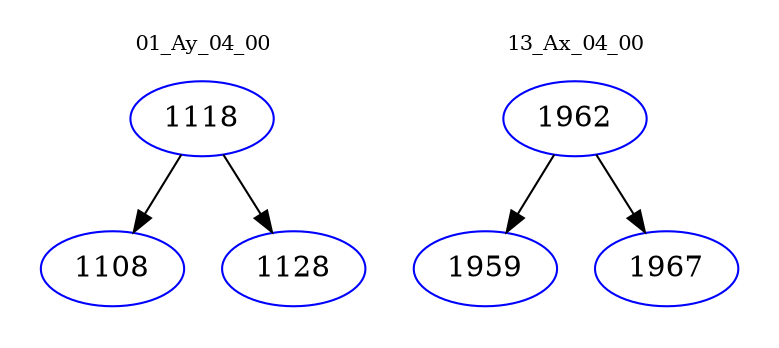digraph{
subgraph cluster_0 {
color = white
label = "01_Ay_04_00";
fontsize=10;
T0_1118 [label="1118", color="blue"]
T0_1118 -> T0_1108 [color="black"]
T0_1108 [label="1108", color="blue"]
T0_1118 -> T0_1128 [color="black"]
T0_1128 [label="1128", color="blue"]
}
subgraph cluster_1 {
color = white
label = "13_Ax_04_00";
fontsize=10;
T1_1962 [label="1962", color="blue"]
T1_1962 -> T1_1959 [color="black"]
T1_1959 [label="1959", color="blue"]
T1_1962 -> T1_1967 [color="black"]
T1_1967 [label="1967", color="blue"]
}
}
